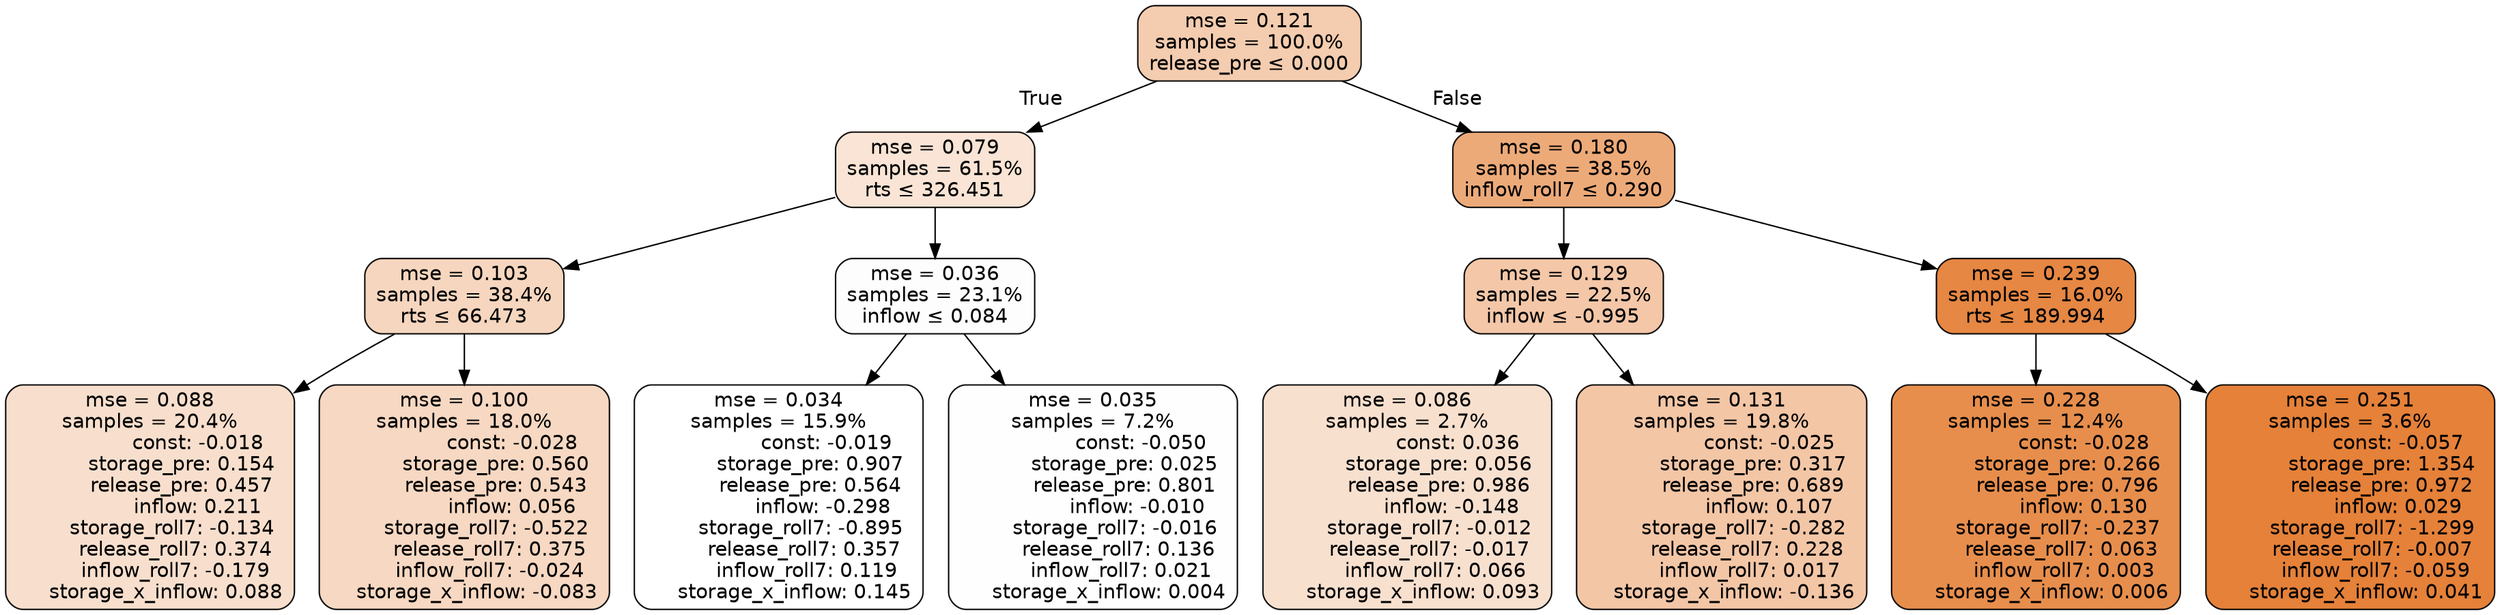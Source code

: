 digraph tree {
bgcolor="transparent"
node [shape=rectangle, style="filled, rounded", color="black", fontname=helvetica] ;
edge [fontname=helvetica] ;
	"0" [label="mse = 0.121
samples = 100.0%
release_pre &le; 0.000", fillcolor="#f4ccaf"]
	"1" [label="mse = 0.079
samples = 61.5%
rts &le; 326.451", fillcolor="#f9e4d5"]
	"2" [label="mse = 0.103
samples = 38.4%
rts &le; 66.473", fillcolor="#f6d6bf"]
	"3" [label="mse = 0.088
samples = 20.4%
               const: -0.018
          storage_pre: 0.154
          release_pre: 0.457
               inflow: 0.211
       storage_roll7: -0.134
        release_roll7: 0.374
        inflow_roll7: -0.179
     storage_x_inflow: 0.088", fillcolor="#f8dfcd"]
	"4" [label="mse = 0.100
samples = 18.0%
               const: -0.028
          storage_pre: 0.560
          release_pre: 0.543
               inflow: 0.056
       storage_roll7: -0.522
        release_roll7: 0.375
        inflow_roll7: -0.024
    storage_x_inflow: -0.083", fillcolor="#f7d8c2"]
	"5" [label="mse = 0.036
samples = 23.1%
inflow &le; 0.084", fillcolor="#fefdfd"]
	"6" [label="mse = 0.034
samples = 15.9%
               const: -0.019
          storage_pre: 0.907
          release_pre: 0.564
              inflow: -0.298
       storage_roll7: -0.895
        release_roll7: 0.357
         inflow_roll7: 0.119
     storage_x_inflow: 0.145", fillcolor="#ffffff"]
	"7" [label="mse = 0.035
samples = 7.2%
               const: -0.050
          storage_pre: 0.025
          release_pre: 0.801
              inflow: -0.010
       storage_roll7: -0.016
        release_roll7: 0.136
         inflow_roll7: 0.021
     storage_x_inflow: 0.004", fillcolor="#fefefe"]
	"8" [label="mse = 0.180
samples = 38.5%
inflow_roll7 &le; 0.290", fillcolor="#edaa79"]
	"9" [label="mse = 0.129
samples = 22.5%
inflow &le; -0.995", fillcolor="#f3c7a8"]
	"10" [label="mse = 0.086
samples = 2.7%
                const: 0.036
          storage_pre: 0.056
          release_pre: 0.986
              inflow: -0.148
       storage_roll7: -0.012
       release_roll7: -0.017
         inflow_roll7: 0.066
     storage_x_inflow: 0.093", fillcolor="#f8e0cf"]
	"11" [label="mse = 0.131
samples = 19.8%
               const: -0.025
          storage_pre: 0.317
          release_pre: 0.689
               inflow: 0.107
       storage_roll7: -0.282
        release_roll7: 0.228
         inflow_roll7: 0.017
    storage_x_inflow: -0.136", fillcolor="#f3c6a6"]
	"12" [label="mse = 0.239
samples = 16.0%
rts &le; 189.994", fillcolor="#e68743"]
	"13" [label="mse = 0.228
samples = 12.4%
               const: -0.028
          storage_pre: 0.266
          release_pre: 0.796
               inflow: 0.130
       storage_roll7: -0.237
        release_roll7: 0.063
         inflow_roll7: 0.003
     storage_x_inflow: 0.006", fillcolor="#e78e4d"]
	"14" [label="mse = 0.251
samples = 3.6%
               const: -0.057
          storage_pre: 1.354
          release_pre: 0.972
               inflow: 0.029
       storage_roll7: -1.299
       release_roll7: -0.007
        inflow_roll7: -0.059
     storage_x_inflow: 0.041", fillcolor="#e58139"]

	"0" -> "1" [labeldistance=2.5, labelangle=45, headlabel="True"]
	"1" -> "2"
	"2" -> "3"
	"2" -> "4"
	"1" -> "5"
	"5" -> "6"
	"5" -> "7"
	"0" -> "8" [labeldistance=2.5, labelangle=-45, headlabel="False"]
	"8" -> "9"
	"9" -> "10"
	"9" -> "11"
	"8" -> "12"
	"12" -> "13"
	"12" -> "14"
}